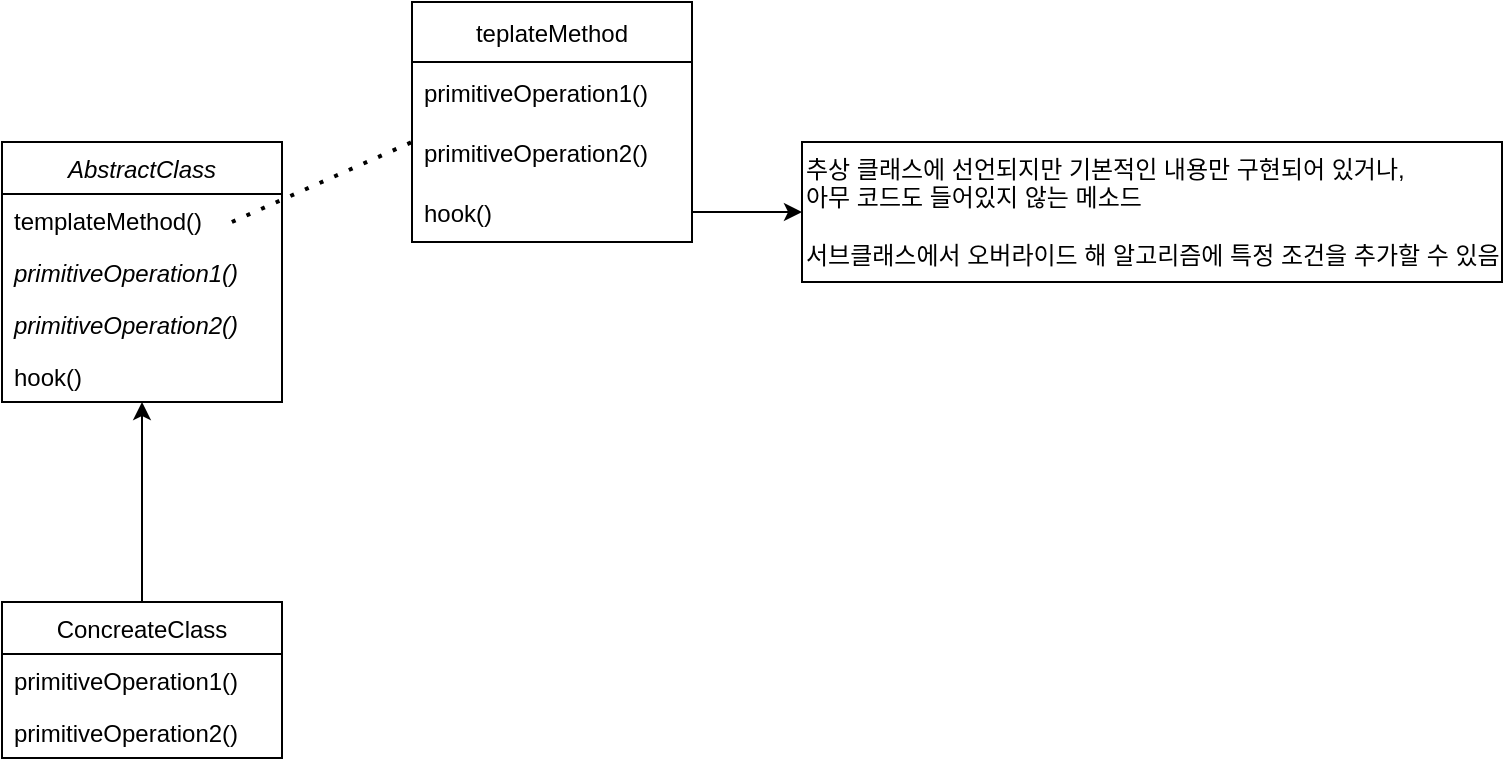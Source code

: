 <mxfile version="20.4.1" type="github">
  <diagram id="bxszsYHx2T2r7WUDp7Xm" name="페이지-1">
    <mxGraphModel dx="1234" dy="721" grid="1" gridSize="10" guides="1" tooltips="1" connect="1" arrows="1" fold="1" page="1" pageScale="1" pageWidth="1169" pageHeight="827" math="0" shadow="0">
      <root>
        <mxCell id="0" />
        <mxCell id="1" parent="0" />
        <mxCell id="DJ5A_g9DRGkD3aCrgBO2-14" value="AbstractClass" style="swimlane;fontStyle=2;childLayout=stackLayout;horizontal=1;startSize=26;fillColor=none;horizontalStack=0;resizeParent=1;resizeParentMax=0;resizeLast=0;collapsible=1;marginBottom=0;" vertex="1" parent="1">
          <mxGeometry x="240" y="230" width="140" height="130" as="geometry" />
        </mxCell>
        <mxCell id="DJ5A_g9DRGkD3aCrgBO2-15" value="templateMethod()" style="text;strokeColor=none;fillColor=none;align=left;verticalAlign=top;spacingLeft=4;spacingRight=4;overflow=hidden;rotatable=0;points=[[0,0.5],[1,0.5]];portConstraint=eastwest;" vertex="1" parent="DJ5A_g9DRGkD3aCrgBO2-14">
          <mxGeometry y="26" width="140" height="26" as="geometry" />
        </mxCell>
        <mxCell id="DJ5A_g9DRGkD3aCrgBO2-18" value="primitiveOperation1()" style="text;strokeColor=none;fillColor=none;align=left;verticalAlign=top;spacingLeft=4;spacingRight=4;overflow=hidden;rotatable=0;points=[[0,0.5],[1,0.5]];portConstraint=eastwest;fontStyle=2" vertex="1" parent="DJ5A_g9DRGkD3aCrgBO2-14">
          <mxGeometry y="52" width="140" height="26" as="geometry" />
        </mxCell>
        <mxCell id="DJ5A_g9DRGkD3aCrgBO2-19" value="primitiveOperation2()" style="text;strokeColor=none;fillColor=none;align=left;verticalAlign=top;spacingLeft=4;spacingRight=4;overflow=hidden;rotatable=0;points=[[0,0.5],[1,0.5]];portConstraint=eastwest;fontStyle=2" vertex="1" parent="DJ5A_g9DRGkD3aCrgBO2-14">
          <mxGeometry y="78" width="140" height="26" as="geometry" />
        </mxCell>
        <mxCell id="DJ5A_g9DRGkD3aCrgBO2-40" value="hook()" style="text;strokeColor=none;fillColor=none;align=left;verticalAlign=top;spacingLeft=4;spacingRight=4;overflow=hidden;rotatable=0;points=[[0,0.5],[1,0.5]];portConstraint=eastwest;fontStyle=0" vertex="1" parent="DJ5A_g9DRGkD3aCrgBO2-14">
          <mxGeometry y="104" width="140" height="26" as="geometry" />
        </mxCell>
        <mxCell id="DJ5A_g9DRGkD3aCrgBO2-26" style="edgeStyle=orthogonalEdgeStyle;rounded=0;orthogonalLoop=1;jettySize=auto;html=1;exitX=0.5;exitY=0;exitDx=0;exitDy=0;" edge="1" parent="1" source="DJ5A_g9DRGkD3aCrgBO2-20">
          <mxGeometry relative="1" as="geometry">
            <mxPoint x="310" y="360" as="targetPoint" />
          </mxGeometry>
        </mxCell>
        <mxCell id="DJ5A_g9DRGkD3aCrgBO2-20" value="ConcreateClass" style="swimlane;fontStyle=0;childLayout=stackLayout;horizontal=1;startSize=26;fillColor=none;horizontalStack=0;resizeParent=1;resizeParentMax=0;resizeLast=0;collapsible=1;marginBottom=0;" vertex="1" parent="1">
          <mxGeometry x="240" y="460" width="140" height="78" as="geometry" />
        </mxCell>
        <mxCell id="DJ5A_g9DRGkD3aCrgBO2-21" value="primitiveOperation1()" style="text;strokeColor=none;fillColor=none;align=left;verticalAlign=top;spacingLeft=4;spacingRight=4;overflow=hidden;rotatable=0;points=[[0,0.5],[1,0.5]];portConstraint=eastwest;" vertex="1" parent="DJ5A_g9DRGkD3aCrgBO2-20">
          <mxGeometry y="26" width="140" height="26" as="geometry" />
        </mxCell>
        <mxCell id="DJ5A_g9DRGkD3aCrgBO2-22" value="primitiveOperation2()" style="text;strokeColor=none;fillColor=none;align=left;verticalAlign=top;spacingLeft=4;spacingRight=4;overflow=hidden;rotatable=0;points=[[0,0.5],[1,0.5]];portConstraint=eastwest;" vertex="1" parent="DJ5A_g9DRGkD3aCrgBO2-20">
          <mxGeometry y="52" width="140" height="26" as="geometry" />
        </mxCell>
        <mxCell id="DJ5A_g9DRGkD3aCrgBO2-27" value="" style="endArrow=none;dashed=1;html=1;dashPattern=1 3;strokeWidth=2;rounded=0;exitX=0.821;exitY=0.538;exitDx=0;exitDy=0;exitPerimeter=0;" edge="1" parent="1" source="DJ5A_g9DRGkD3aCrgBO2-15">
          <mxGeometry width="50" height="50" relative="1" as="geometry">
            <mxPoint x="205" y="500" as="sourcePoint" />
            <mxPoint x="445" y="230" as="targetPoint" />
          </mxGeometry>
        </mxCell>
        <mxCell id="DJ5A_g9DRGkD3aCrgBO2-36" value="teplateMethod" style="swimlane;fontStyle=0;childLayout=stackLayout;horizontal=1;startSize=30;horizontalStack=0;resizeParent=1;resizeParentMax=0;resizeLast=0;collapsible=1;marginBottom=0;" vertex="1" parent="1">
          <mxGeometry x="445" y="160" width="140" height="120" as="geometry" />
        </mxCell>
        <mxCell id="DJ5A_g9DRGkD3aCrgBO2-37" value="primitiveOperation1()" style="text;strokeColor=none;fillColor=none;align=left;verticalAlign=middle;spacingLeft=4;spacingRight=4;overflow=hidden;points=[[0,0.5],[1,0.5]];portConstraint=eastwest;rotatable=0;" vertex="1" parent="DJ5A_g9DRGkD3aCrgBO2-36">
          <mxGeometry y="30" width="140" height="30" as="geometry" />
        </mxCell>
        <mxCell id="DJ5A_g9DRGkD3aCrgBO2-38" value="primitiveOperation2()" style="text;strokeColor=none;fillColor=none;align=left;verticalAlign=middle;spacingLeft=4;spacingRight=4;overflow=hidden;points=[[0,0.5],[1,0.5]];portConstraint=eastwest;rotatable=0;" vertex="1" parent="DJ5A_g9DRGkD3aCrgBO2-36">
          <mxGeometry y="60" width="140" height="30" as="geometry" />
        </mxCell>
        <mxCell id="DJ5A_g9DRGkD3aCrgBO2-39" value="hook()" style="text;strokeColor=none;fillColor=none;align=left;verticalAlign=middle;spacingLeft=4;spacingRight=4;overflow=hidden;points=[[0,0.5],[1,0.5]];portConstraint=eastwest;rotatable=0;" vertex="1" parent="DJ5A_g9DRGkD3aCrgBO2-36">
          <mxGeometry y="90" width="140" height="30" as="geometry" />
        </mxCell>
        <mxCell id="DJ5A_g9DRGkD3aCrgBO2-41" value="" style="endArrow=classic;html=1;rounded=0;exitX=1;exitY=0.5;exitDx=0;exitDy=0;" edge="1" parent="1" source="DJ5A_g9DRGkD3aCrgBO2-39">
          <mxGeometry width="50" height="50" relative="1" as="geometry">
            <mxPoint x="480" y="450" as="sourcePoint" />
            <mxPoint x="640" y="265" as="targetPoint" />
          </mxGeometry>
        </mxCell>
        <mxCell id="DJ5A_g9DRGkD3aCrgBO2-43" value="추상 클래스에 선언되지만 기본적인 내용만 구현되어 있거나,&lt;br&gt;아무 코드도 들어있지 않는 메소드&lt;br&gt;&lt;br&gt;서브클래스에서 오버라이드 해 알고리즘에 특정 조건을 추가할 수 있음" style="text;html=1;align=left;verticalAlign=middle;resizable=0;points=[];autosize=1;strokeColor=default;fillColor=none;" vertex="1" parent="1">
          <mxGeometry x="640" y="230" width="350" height="70" as="geometry" />
        </mxCell>
      </root>
    </mxGraphModel>
  </diagram>
</mxfile>
